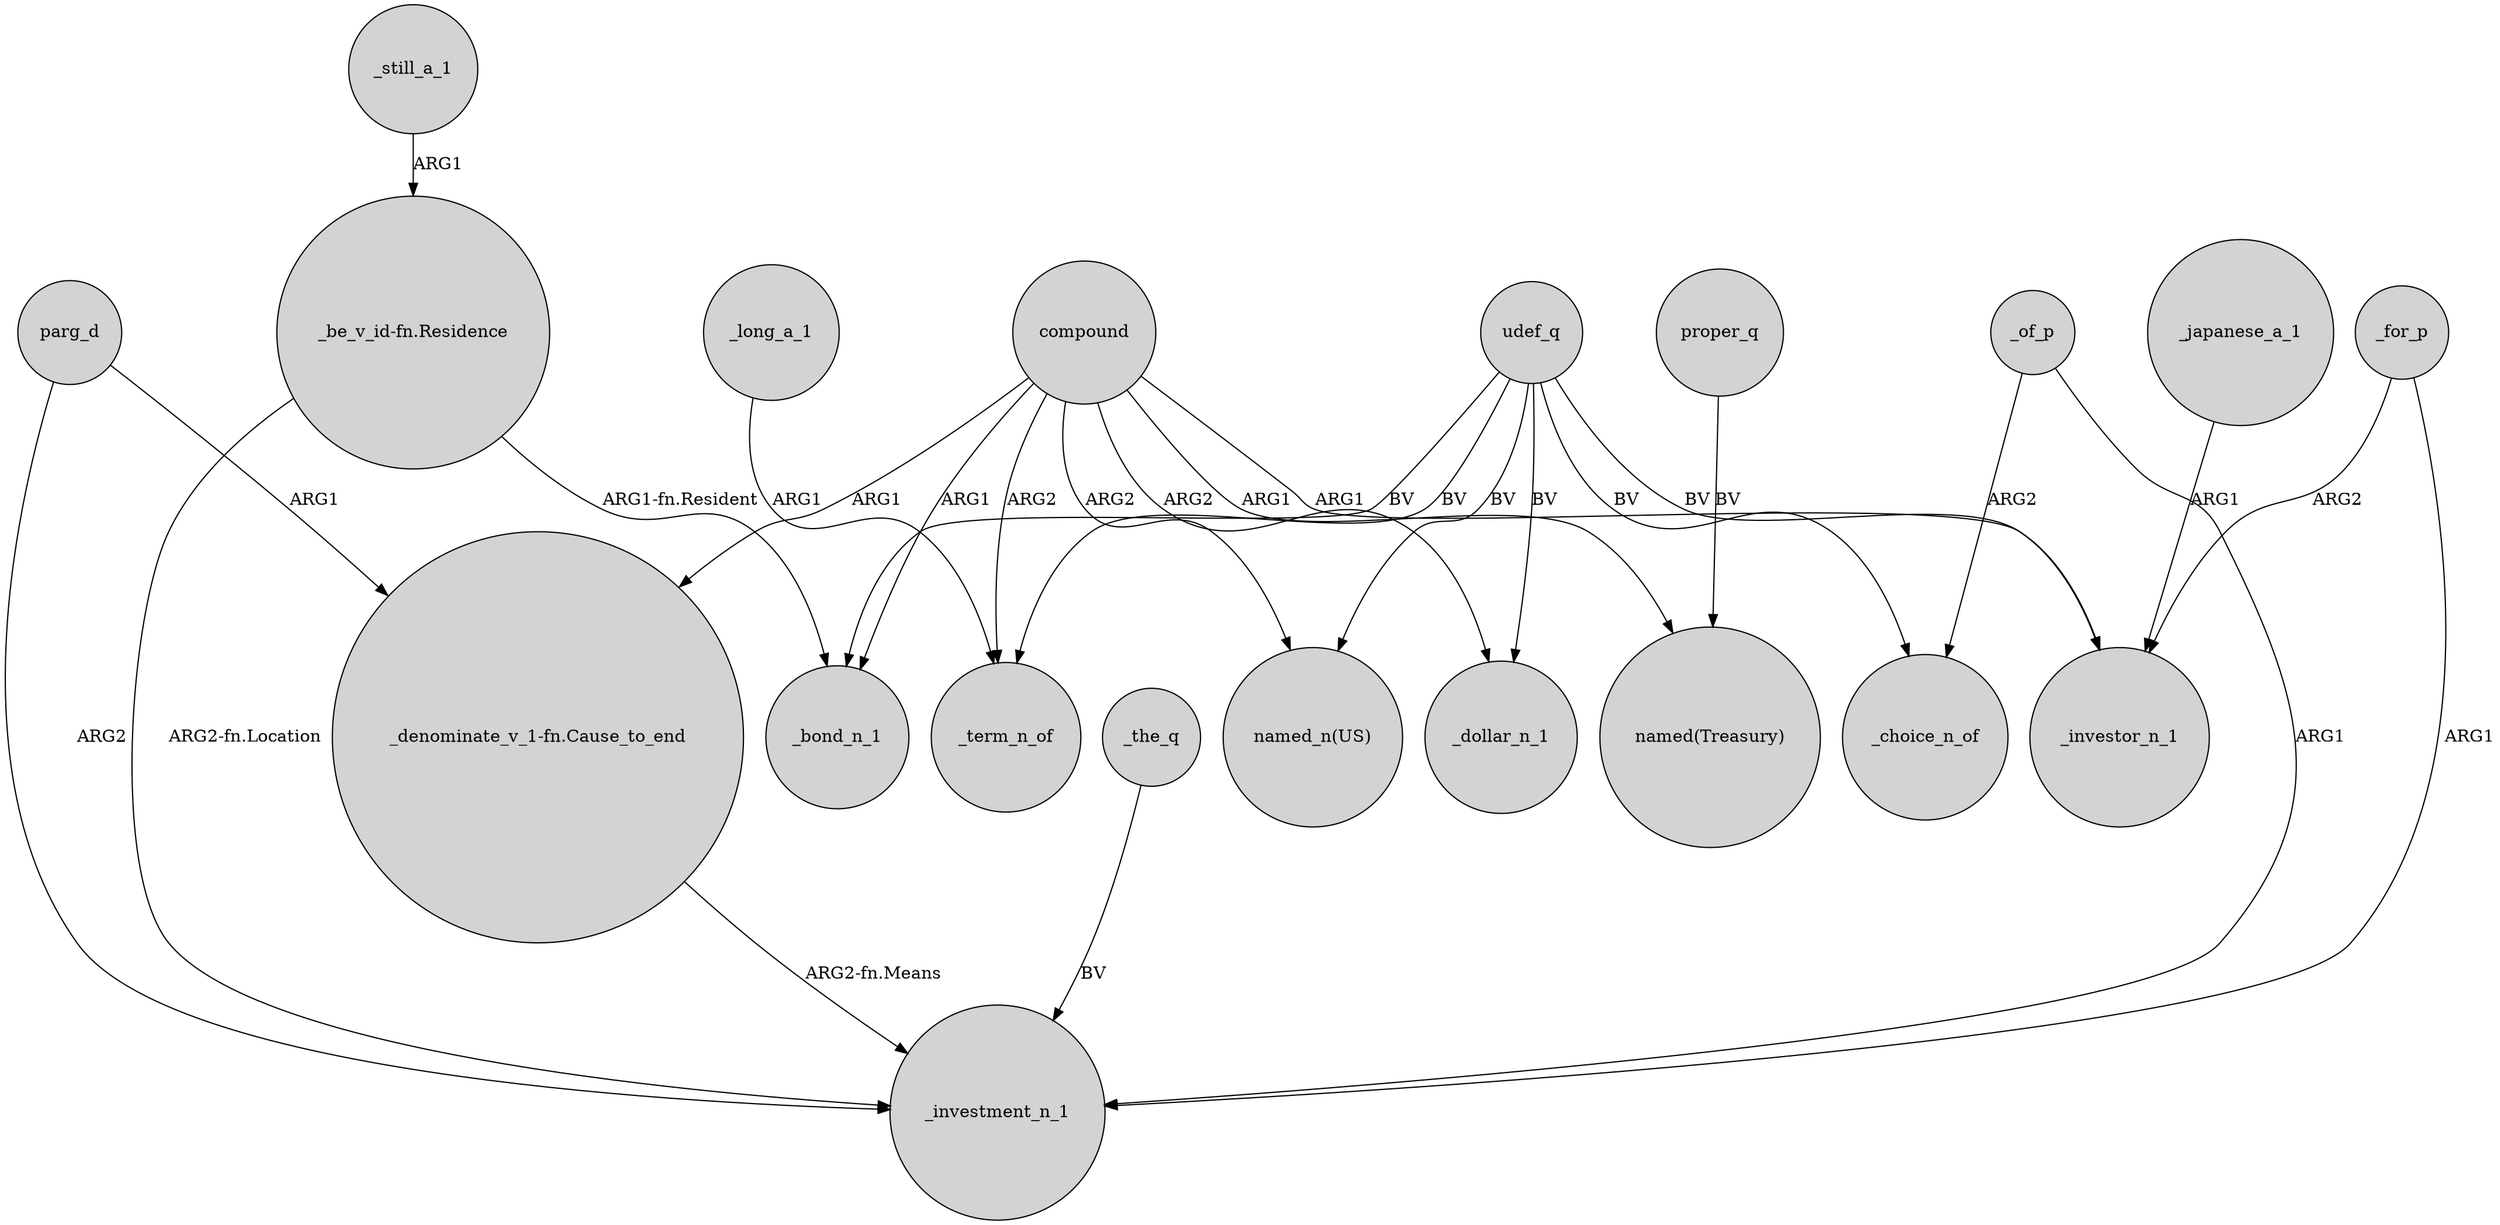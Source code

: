 digraph {
	node [shape=circle style=filled]
	udef_q -> _term_n_of [label=BV]
	_still_a_1 -> "_be_v_id-fn.Residence" [label=ARG1]
	udef_q -> _bond_n_1 [label=BV]
	compound -> _term_n_of [label=ARG2]
	compound -> "_denominate_v_1-fn.Cause_to_end" [label=ARG1]
	compound -> _bond_n_1 [label=ARG1]
	_long_a_1 -> _term_n_of [label=ARG1]
	compound -> _dollar_n_1 [label=ARG2]
	_for_p -> _investor_n_1 [label=ARG2]
	_the_q -> _investment_n_1 [label=BV]
	_for_p -> _investment_n_1 [label=ARG1]
	proper_q -> "named(Treasury)" [label=BV]
	"_be_v_id-fn.Residence" -> _investment_n_1 [label="ARG2-fn.Location"]
	parg_d -> "_denominate_v_1-fn.Cause_to_end" [label=ARG1]
	_of_p -> _choice_n_of [label=ARG2]
	udef_q -> _dollar_n_1 [label=BV]
	parg_d -> _investment_n_1 [label=ARG2]
	compound -> _investor_n_1 [label=ARG1]
	"_denominate_v_1-fn.Cause_to_end" -> _investment_n_1 [label="ARG2-fn.Means"]
	udef_q -> _choice_n_of [label=BV]
	compound -> "named(Treasury)" [label=ARG1]
	"_be_v_id-fn.Residence" -> _bond_n_1 [label="ARG1-fn.Resident"]
	udef_q -> _investor_n_1 [label=BV]
	_of_p -> _investment_n_1 [label=ARG1]
	_japanese_a_1 -> _investor_n_1 [label=ARG1]
	compound -> "named_n(US)" [label=ARG2]
	udef_q -> "named_n(US)" [label=BV]
}
